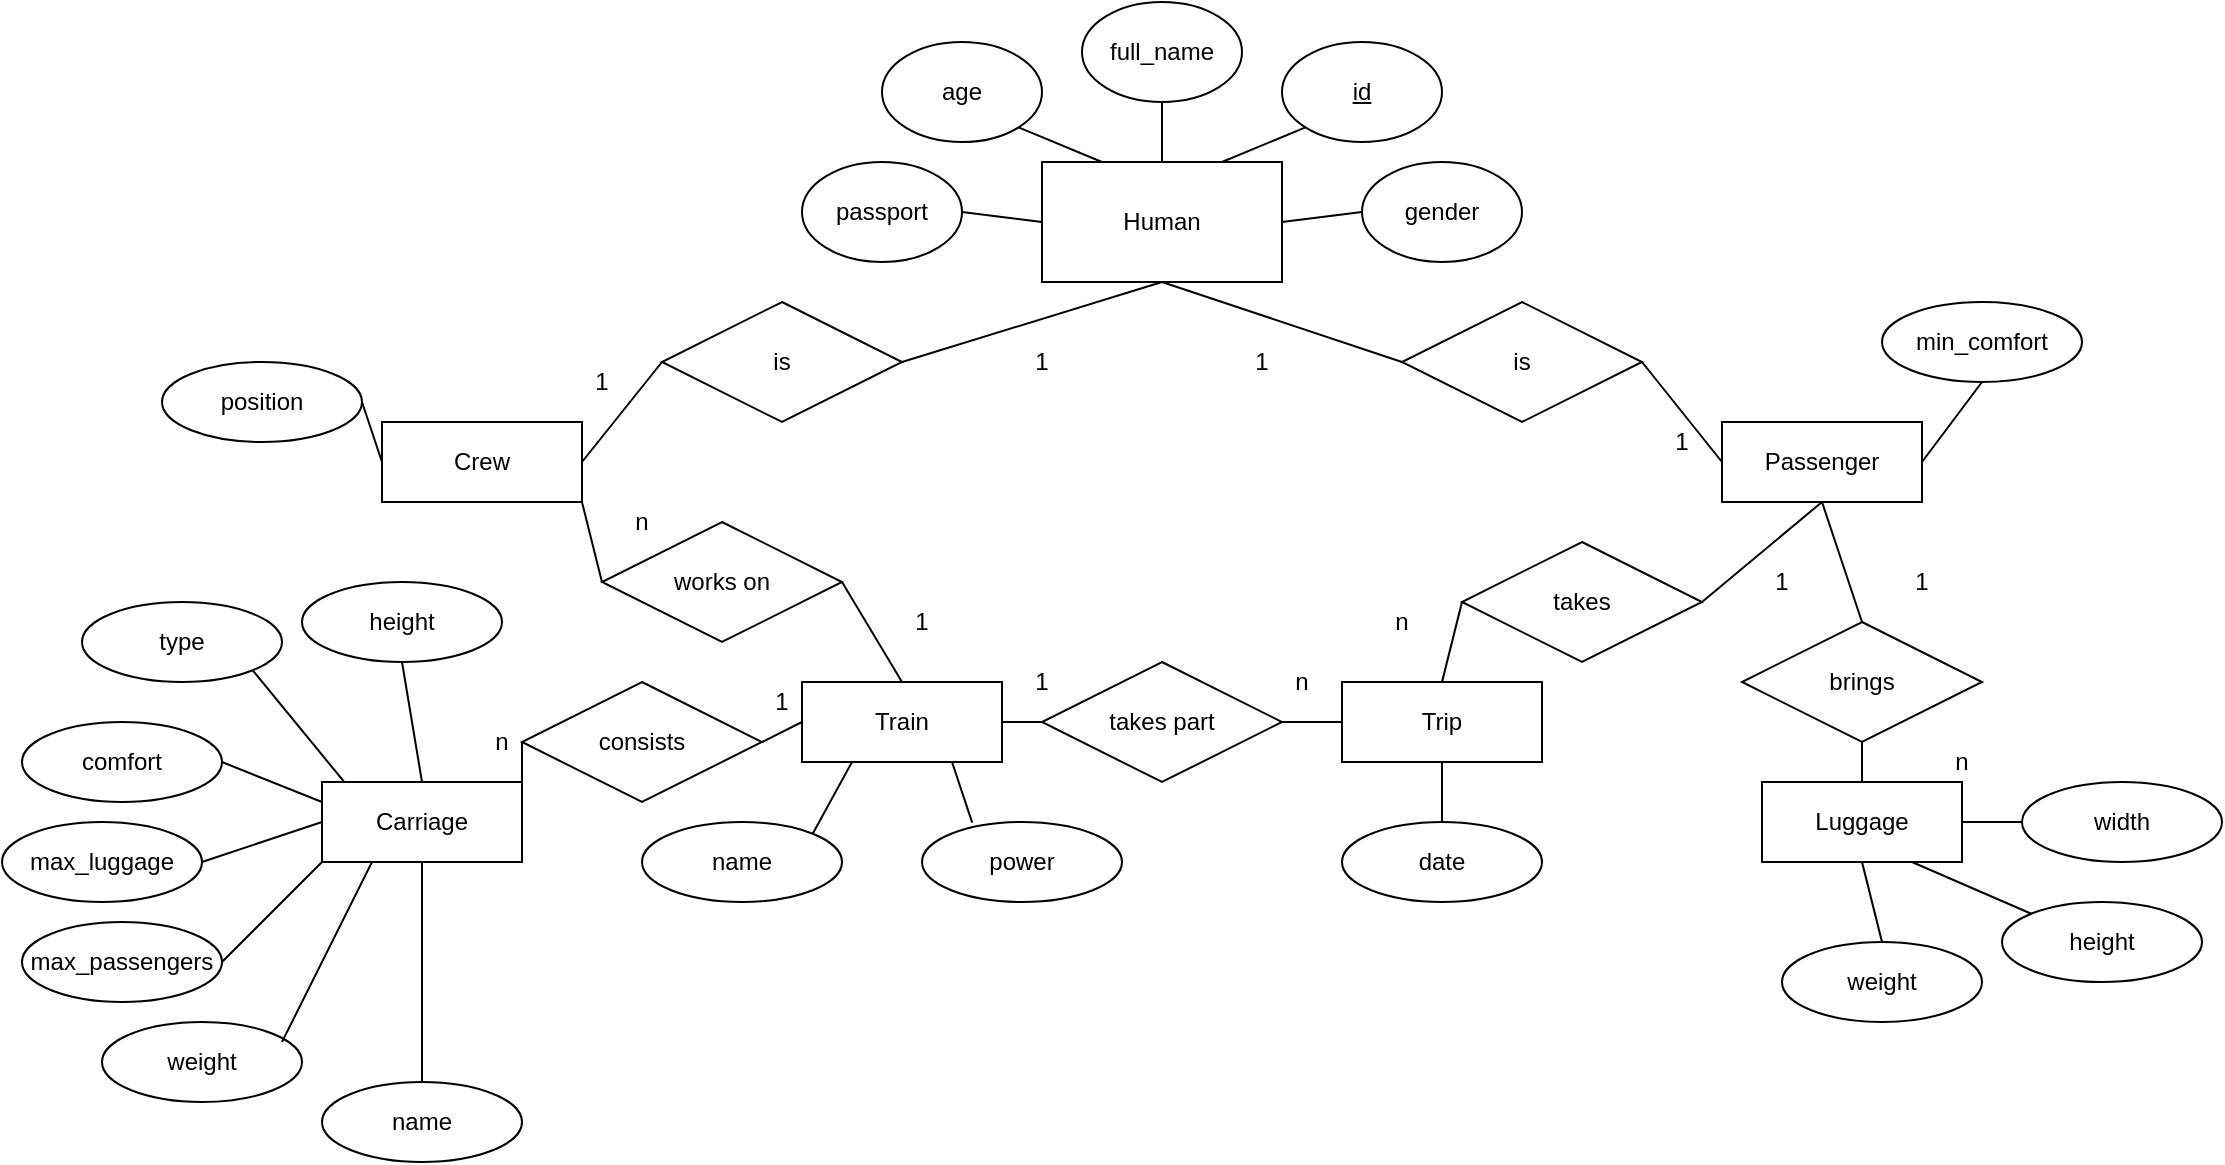 <mxfile version="13.6.9" type="device"><diagram id="Ve8LAJZwQk-w9d4fyUC_" name="Page-1"><mxGraphModel dx="1836" dy="1930" grid="1" gridSize="10" guides="1" tooltips="1" connect="1" arrows="1" fold="1" page="1" pageScale="1" pageWidth="827" pageHeight="1169" math="0" shadow="0"><root><mxCell id="0"/><mxCell id="1" parent="0"/><mxCell id="tT9bnl3-jGrRwDEgH8Ln-2" value="Human&lt;br&gt;" style="rounded=0;whiteSpace=wrap;html=1;" vertex="1" parent="1"><mxGeometry x="310" y="60" width="120" height="60" as="geometry"/></mxCell><mxCell id="tT9bnl3-jGrRwDEgH8Ln-8" value="passport&lt;br&gt;" style="ellipse;whiteSpace=wrap;html=1;" vertex="1" parent="1"><mxGeometry x="190" y="60" width="80" height="50" as="geometry"/></mxCell><mxCell id="tT9bnl3-jGrRwDEgH8Ln-9" value="gender" style="ellipse;whiteSpace=wrap;html=1;" vertex="1" parent="1"><mxGeometry x="470" y="60" width="80" height="50" as="geometry"/></mxCell><mxCell id="tT9bnl3-jGrRwDEgH8Ln-10" value="age&lt;br&gt;" style="ellipse;whiteSpace=wrap;html=1;" vertex="1" parent="1"><mxGeometry x="230" width="80" height="50" as="geometry"/></mxCell><mxCell id="tT9bnl3-jGrRwDEgH8Ln-11" value="full_name" style="ellipse;whiteSpace=wrap;html=1;" vertex="1" parent="1"><mxGeometry x="330" y="-20" width="80" height="50" as="geometry"/></mxCell><mxCell id="tT9bnl3-jGrRwDEgH8Ln-12" value="&lt;u&gt;id&lt;br&gt;&lt;/u&gt;" style="ellipse;whiteSpace=wrap;html=1;" vertex="1" parent="1"><mxGeometry x="430" width="80" height="50" as="geometry"/></mxCell><mxCell id="tT9bnl3-jGrRwDEgH8Ln-15" value="is" style="shape=rhombus;perimeter=rhombusPerimeter;whiteSpace=wrap;html=1;align=center;" vertex="1" parent="1"><mxGeometry x="120" y="130" width="120" height="60" as="geometry"/></mxCell><mxCell id="tT9bnl3-jGrRwDEgH8Ln-16" value="Crew" style="whiteSpace=wrap;html=1;align=center;" vertex="1" parent="1"><mxGeometry x="-20" y="190" width="100" height="40" as="geometry"/></mxCell><mxCell id="tT9bnl3-jGrRwDEgH8Ln-21" value="" style="endArrow=none;html=1;rounded=0;entryX=0;entryY=0.5;entryDx=0;entryDy=0;exitX=1;exitY=0.5;exitDx=0;exitDy=0;" edge="1" parent="1" source="tT9bnl3-jGrRwDEgH8Ln-16" target="tT9bnl3-jGrRwDEgH8Ln-15"><mxGeometry relative="1" as="geometry"><mxPoint x="80" y="240" as="sourcePoint"/><mxPoint x="240" y="240" as="targetPoint"/></mxGeometry></mxCell><mxCell id="tT9bnl3-jGrRwDEgH8Ln-22" value="" style="endArrow=none;html=1;rounded=0;entryX=0.5;entryY=1;entryDx=0;entryDy=0;exitX=1;exitY=0.5;exitDx=0;exitDy=0;" edge="1" parent="1" source="tT9bnl3-jGrRwDEgH8Ln-15" target="tT9bnl3-jGrRwDEgH8Ln-2"><mxGeometry relative="1" as="geometry"><mxPoint x="220" y="209.5" as="sourcePoint"/><mxPoint x="380" y="209.5" as="targetPoint"/></mxGeometry></mxCell><mxCell id="tT9bnl3-jGrRwDEgH8Ln-23" value="position" style="ellipse;whiteSpace=wrap;html=1;align=center;" vertex="1" parent="1"><mxGeometry x="-130" y="160" width="100" height="40" as="geometry"/></mxCell><mxCell id="tT9bnl3-jGrRwDEgH8Ln-32" value="" style="endArrow=none;html=1;rounded=0;entryX=0;entryY=0.5;entryDx=0;entryDy=0;" edge="1" parent="1" target="tT9bnl3-jGrRwDEgH8Ln-16"><mxGeometry relative="1" as="geometry"><mxPoint x="-30" y="180" as="sourcePoint"/><mxPoint x="130" y="180" as="targetPoint"/></mxGeometry></mxCell><mxCell id="tT9bnl3-jGrRwDEgH8Ln-33" value="Train&lt;br&gt;" style="whiteSpace=wrap;html=1;align=center;" vertex="1" parent="1"><mxGeometry x="190" y="320" width="100" height="40" as="geometry"/></mxCell><mxCell id="tT9bnl3-jGrRwDEgH8Ln-34" value="name" style="ellipse;whiteSpace=wrap;html=1;align=center;" vertex="1" parent="1"><mxGeometry x="110" y="390" width="100" height="40" as="geometry"/></mxCell><mxCell id="tT9bnl3-jGrRwDEgH8Ln-35" value="power" style="ellipse;whiteSpace=wrap;html=1;align=center;" vertex="1" parent="1"><mxGeometry x="250" y="390" width="100" height="40" as="geometry"/></mxCell><mxCell id="tT9bnl3-jGrRwDEgH8Ln-36" value="Carriage" style="whiteSpace=wrap;html=1;align=center;" vertex="1" parent="1"><mxGeometry x="-50" y="370" width="100" height="40" as="geometry"/></mxCell><mxCell id="tT9bnl3-jGrRwDEgH8Ln-37" value="comfort" style="ellipse;whiteSpace=wrap;html=1;align=center;" vertex="1" parent="1"><mxGeometry x="-200" y="340" width="100" height="40" as="geometry"/></mxCell><mxCell id="tT9bnl3-jGrRwDEgH8Ln-42" value="max_luggage" style="ellipse;whiteSpace=wrap;html=1;align=center;" vertex="1" parent="1"><mxGeometry x="-210" y="390" width="100" height="40" as="geometry"/></mxCell><mxCell id="tT9bnl3-jGrRwDEgH8Ln-43" value="max_passengers" style="ellipse;whiteSpace=wrap;html=1;align=center;" vertex="1" parent="1"><mxGeometry x="-200" y="440" width="100" height="40" as="geometry"/></mxCell><mxCell id="tT9bnl3-jGrRwDEgH8Ln-44" value="height" style="ellipse;whiteSpace=wrap;html=1;align=center;" vertex="1" parent="1"><mxGeometry x="-60" y="270" width="100" height="40" as="geometry"/></mxCell><mxCell id="tT9bnl3-jGrRwDEgH8Ln-45" value="weight&lt;br&gt;" style="ellipse;whiteSpace=wrap;html=1;align=center;" vertex="1" parent="1"><mxGeometry x="-160" y="490" width="100" height="40" as="geometry"/></mxCell><mxCell id="tT9bnl3-jGrRwDEgH8Ln-46" value="name" style="ellipse;whiteSpace=wrap;html=1;align=center;" vertex="1" parent="1"><mxGeometry x="-50" y="520" width="100" height="40" as="geometry"/></mxCell><mxCell id="tT9bnl3-jGrRwDEgH8Ln-48" value="type" style="ellipse;whiteSpace=wrap;html=1;align=center;" vertex="1" parent="1"><mxGeometry x="-170" y="280" width="100" height="40" as="geometry"/></mxCell><mxCell id="tT9bnl3-jGrRwDEgH8Ln-52" value="" style="endArrow=none;html=1;rounded=0;entryX=0.25;entryY=1;entryDx=0;entryDy=0;" edge="1" parent="1" target="tT9bnl3-jGrRwDEgH8Ln-36"><mxGeometry relative="1" as="geometry"><mxPoint x="-70" y="500" as="sourcePoint"/><mxPoint x="90" y="500" as="targetPoint"/></mxGeometry></mxCell><mxCell id="tT9bnl3-jGrRwDEgH8Ln-54" value="" style="endArrow=none;html=1;rounded=0;exitX=1;exitY=0.5;exitDx=0;exitDy=0;entryX=0;entryY=1;entryDx=0;entryDy=0;" edge="1" parent="1" source="tT9bnl3-jGrRwDEgH8Ln-43" target="tT9bnl3-jGrRwDEgH8Ln-36"><mxGeometry relative="1" as="geometry"><mxPoint x="70" y="540" as="sourcePoint"/><mxPoint x="220" y="550" as="targetPoint"/></mxGeometry></mxCell><mxCell id="tT9bnl3-jGrRwDEgH8Ln-55" value="" style="endArrow=none;html=1;rounded=0;exitX=0.5;exitY=0;exitDx=0;exitDy=0;entryX=0.5;entryY=1;entryDx=0;entryDy=0;" edge="1" parent="1" source="tT9bnl3-jGrRwDEgH8Ln-46" target="tT9bnl3-jGrRwDEgH8Ln-36"><mxGeometry relative="1" as="geometry"><mxPoint x="80.0" y="550" as="sourcePoint"/><mxPoint x="230" y="560" as="targetPoint"/></mxGeometry></mxCell><mxCell id="tT9bnl3-jGrRwDEgH8Ln-56" value="" style="endArrow=none;html=1;rounded=0;exitX=1;exitY=0.5;exitDx=0;exitDy=0;entryX=0;entryY=0.5;entryDx=0;entryDy=0;" edge="1" parent="1" source="tT9bnl3-jGrRwDEgH8Ln-42" target="tT9bnl3-jGrRwDEgH8Ln-36"><mxGeometry relative="1" as="geometry"><mxPoint x="90.0" y="560" as="sourcePoint"/><mxPoint x="240" y="570" as="targetPoint"/></mxGeometry></mxCell><mxCell id="tT9bnl3-jGrRwDEgH8Ln-57" value="" style="endArrow=none;html=1;rounded=0;exitX=1;exitY=0.5;exitDx=0;exitDy=0;entryX=0;entryY=0.25;entryDx=0;entryDy=0;" edge="1" parent="1" source="tT9bnl3-jGrRwDEgH8Ln-37" target="tT9bnl3-jGrRwDEgH8Ln-36"><mxGeometry relative="1" as="geometry"><mxPoint x="100.0" y="570" as="sourcePoint"/><mxPoint x="250" y="580" as="targetPoint"/></mxGeometry></mxCell><mxCell id="tT9bnl3-jGrRwDEgH8Ln-58" value="" style="endArrow=none;html=1;rounded=0;exitX=1;exitY=1;exitDx=0;exitDy=0;entryX=0.109;entryY=-0.007;entryDx=0;entryDy=0;entryPerimeter=0;" edge="1" parent="1" source="tT9bnl3-jGrRwDEgH8Ln-48" target="tT9bnl3-jGrRwDEgH8Ln-36"><mxGeometry relative="1" as="geometry"><mxPoint x="110.0" y="580" as="sourcePoint"/><mxPoint x="260" y="590" as="targetPoint"/></mxGeometry></mxCell><mxCell id="tT9bnl3-jGrRwDEgH8Ln-59" value="" style="endArrow=none;html=1;rounded=0;exitX=0.5;exitY=1;exitDx=0;exitDy=0;entryX=0.5;entryY=0;entryDx=0;entryDy=0;" edge="1" parent="1" source="tT9bnl3-jGrRwDEgH8Ln-44" target="tT9bnl3-jGrRwDEgH8Ln-36"><mxGeometry relative="1" as="geometry"><mxPoint x="120.0" y="590" as="sourcePoint"/><mxPoint x="270" y="600" as="targetPoint"/></mxGeometry></mxCell><mxCell id="tT9bnl3-jGrRwDEgH8Ln-60" value="consists" style="shape=rhombus;perimeter=rhombusPerimeter;whiteSpace=wrap;html=1;align=center;" vertex="1" parent="1"><mxGeometry x="50" y="320" width="120" height="60" as="geometry"/></mxCell><mxCell id="tT9bnl3-jGrRwDEgH8Ln-61" value="" style="endArrow=none;html=1;rounded=0;exitX=1;exitY=0.5;exitDx=0;exitDy=0;entryX=0;entryY=0.5;entryDx=0;entryDy=0;" edge="1" parent="1" source="tT9bnl3-jGrRwDEgH8Ln-60" target="tT9bnl3-jGrRwDEgH8Ln-33"><mxGeometry relative="1" as="geometry"><mxPoint x="130.0" y="600" as="sourcePoint"/><mxPoint x="280" y="610" as="targetPoint"/></mxGeometry></mxCell><mxCell id="tT9bnl3-jGrRwDEgH8Ln-62" value="" style="endArrow=none;html=1;rounded=0;exitX=1;exitY=0.25;exitDx=0;exitDy=0;entryX=0;entryY=0.5;entryDx=0;entryDy=0;" edge="1" parent="1" source="tT9bnl3-jGrRwDEgH8Ln-36" target="tT9bnl3-jGrRwDEgH8Ln-60"><mxGeometry relative="1" as="geometry"><mxPoint x="140.0" y="610" as="sourcePoint"/><mxPoint x="290" y="620" as="targetPoint"/></mxGeometry></mxCell><mxCell id="tT9bnl3-jGrRwDEgH8Ln-63" value="n" style="text;html=1;strokeColor=none;fillColor=none;align=center;verticalAlign=middle;whiteSpace=wrap;rounded=0;" vertex="1" parent="1"><mxGeometry x="20" y="340" width="40" height="20" as="geometry"/></mxCell><mxCell id="tT9bnl3-jGrRwDEgH8Ln-64" value="1" style="text;html=1;strokeColor=none;fillColor=none;align=center;verticalAlign=middle;whiteSpace=wrap;rounded=0;" vertex="1" parent="1"><mxGeometry x="160" y="320" width="40" height="20" as="geometry"/></mxCell><mxCell id="tT9bnl3-jGrRwDEgH8Ln-65" value="works on" style="shape=rhombus;perimeter=rhombusPerimeter;whiteSpace=wrap;html=1;align=center;" vertex="1" parent="1"><mxGeometry x="90" y="240" width="120" height="60" as="geometry"/></mxCell><mxCell id="tT9bnl3-jGrRwDEgH8Ln-66" value="1" style="text;html=1;strokeColor=none;fillColor=none;align=center;verticalAlign=middle;whiteSpace=wrap;rounded=0;" vertex="1" parent="1"><mxGeometry x="70" y="160" width="40" height="20" as="geometry"/></mxCell><mxCell id="tT9bnl3-jGrRwDEgH8Ln-71" value="1" style="text;html=1;strokeColor=none;fillColor=none;align=center;verticalAlign=middle;whiteSpace=wrap;rounded=0;" vertex="1" parent="1"><mxGeometry x="290" y="150" width="40" height="20" as="geometry"/></mxCell><mxCell id="tT9bnl3-jGrRwDEgH8Ln-72" value="" style="endArrow=none;html=1;rounded=0;exitX=1;exitY=0.5;exitDx=0;exitDy=0;entryX=0.5;entryY=0;entryDx=0;entryDy=0;" edge="1" parent="1" source="tT9bnl3-jGrRwDEgH8Ln-65" target="tT9bnl3-jGrRwDEgH8Ln-33"><mxGeometry relative="1" as="geometry"><mxPoint x="310" y="260" as="sourcePoint"/><mxPoint x="470" y="260" as="targetPoint"/></mxGeometry></mxCell><mxCell id="tT9bnl3-jGrRwDEgH8Ln-73" value="" style="endArrow=none;html=1;rounded=0;exitX=0;exitY=0.5;exitDx=0;exitDy=0;entryX=1;entryY=1;entryDx=0;entryDy=0;" edge="1" parent="1" source="tT9bnl3-jGrRwDEgH8Ln-65" target="tT9bnl3-jGrRwDEgH8Ln-16"><mxGeometry relative="1" as="geometry"><mxPoint x="220" y="240" as="sourcePoint"/><mxPoint x="380" y="240" as="targetPoint"/></mxGeometry></mxCell><mxCell id="tT9bnl3-jGrRwDEgH8Ln-74" value="" style="endArrow=none;html=1;rounded=0;exitX=1;exitY=0.5;exitDx=0;exitDy=0;entryX=0;entryY=0.5;entryDx=0;entryDy=0;" edge="1" parent="1" source="tT9bnl3-jGrRwDEgH8Ln-8" target="tT9bnl3-jGrRwDEgH8Ln-2"><mxGeometry relative="1" as="geometry"><mxPoint x="410" y="230" as="sourcePoint"/><mxPoint x="570" y="230" as="targetPoint"/></mxGeometry></mxCell><mxCell id="tT9bnl3-jGrRwDEgH8Ln-75" value="" style="endArrow=none;html=1;rounded=0;exitX=1;exitY=1;exitDx=0;exitDy=0;entryX=0.25;entryY=0;entryDx=0;entryDy=0;" edge="1" parent="1" source="tT9bnl3-jGrRwDEgH8Ln-10" target="tT9bnl3-jGrRwDEgH8Ln-2"><mxGeometry relative="1" as="geometry"><mxPoint x="420" y="240" as="sourcePoint"/><mxPoint x="580" y="240" as="targetPoint"/></mxGeometry></mxCell><mxCell id="tT9bnl3-jGrRwDEgH8Ln-76" value="" style="endArrow=none;html=1;rounded=0;exitX=0.5;exitY=1;exitDx=0;exitDy=0;entryX=0.5;entryY=0;entryDx=0;entryDy=0;" edge="1" parent="1" source="tT9bnl3-jGrRwDEgH8Ln-11" target="tT9bnl3-jGrRwDEgH8Ln-2"><mxGeometry relative="1" as="geometry"><mxPoint x="430" y="250" as="sourcePoint"/><mxPoint x="590" y="250" as="targetPoint"/></mxGeometry></mxCell><mxCell id="tT9bnl3-jGrRwDEgH8Ln-77" value="" style="endArrow=none;html=1;rounded=0;exitX=0;exitY=1;exitDx=0;exitDy=0;entryX=0.75;entryY=0;entryDx=0;entryDy=0;" edge="1" parent="1" source="tT9bnl3-jGrRwDEgH8Ln-12" target="tT9bnl3-jGrRwDEgH8Ln-2"><mxGeometry relative="1" as="geometry"><mxPoint x="440" y="260" as="sourcePoint"/><mxPoint x="600" y="260" as="targetPoint"/></mxGeometry></mxCell><mxCell id="tT9bnl3-jGrRwDEgH8Ln-78" value="" style="endArrow=none;html=1;rounded=0;exitX=1;exitY=0.5;exitDx=0;exitDy=0;entryX=0;entryY=0.5;entryDx=0;entryDy=0;" edge="1" parent="1" source="tT9bnl3-jGrRwDEgH8Ln-2" target="tT9bnl3-jGrRwDEgH8Ln-9"><mxGeometry relative="1" as="geometry"><mxPoint x="450" y="270" as="sourcePoint"/><mxPoint x="610" y="270" as="targetPoint"/></mxGeometry></mxCell><mxCell id="tT9bnl3-jGrRwDEgH8Ln-79" value="" style="endArrow=none;html=1;rounded=0;exitX=1;exitY=0;exitDx=0;exitDy=0;entryX=0.25;entryY=1;entryDx=0;entryDy=0;" edge="1" parent="1" source="tT9bnl3-jGrRwDEgH8Ln-34" target="tT9bnl3-jGrRwDEgH8Ln-33"><mxGeometry relative="1" as="geometry"><mxPoint x="460" y="280" as="sourcePoint"/><mxPoint x="620" y="280" as="targetPoint"/></mxGeometry></mxCell><mxCell id="tT9bnl3-jGrRwDEgH8Ln-80" value="" style="endArrow=none;html=1;rounded=0;exitX=0.251;exitY=0.007;exitDx=0;exitDy=0;exitPerimeter=0;entryX=0.75;entryY=1;entryDx=0;entryDy=0;" edge="1" parent="1" source="tT9bnl3-jGrRwDEgH8Ln-35" target="tT9bnl3-jGrRwDEgH8Ln-33"><mxGeometry relative="1" as="geometry"><mxPoint x="470" y="290" as="sourcePoint"/><mxPoint x="630" y="290" as="targetPoint"/></mxGeometry></mxCell><mxCell id="tT9bnl3-jGrRwDEgH8Ln-81" value="Trip" style="whiteSpace=wrap;html=1;align=center;" vertex="1" parent="1"><mxGeometry x="460" y="320" width="100" height="40" as="geometry"/></mxCell><mxCell id="tT9bnl3-jGrRwDEgH8Ln-82" value="date" style="ellipse;whiteSpace=wrap;html=1;align=center;" vertex="1" parent="1"><mxGeometry x="460" y="390" width="100" height="40" as="geometry"/></mxCell><mxCell id="tT9bnl3-jGrRwDEgH8Ln-83" value="" style="endArrow=none;html=1;rounded=0;exitX=0.5;exitY=1;exitDx=0;exitDy=0;entryX=0.5;entryY=0;entryDx=0;entryDy=0;" edge="1" parent="1" source="tT9bnl3-jGrRwDEgH8Ln-81" target="tT9bnl3-jGrRwDEgH8Ln-82"><mxGeometry relative="1" as="geometry"><mxPoint x="480" y="300" as="sourcePoint"/><mxPoint x="640" y="300" as="targetPoint"/></mxGeometry></mxCell><mxCell id="tT9bnl3-jGrRwDEgH8Ln-84" value="takes part&lt;br&gt;" style="shape=rhombus;perimeter=rhombusPerimeter;whiteSpace=wrap;html=1;align=center;" vertex="1" parent="1"><mxGeometry x="310" y="310" width="120" height="60" as="geometry"/></mxCell><mxCell id="tT9bnl3-jGrRwDEgH8Ln-85" value="n" style="text;html=1;strokeColor=none;fillColor=none;align=center;verticalAlign=middle;whiteSpace=wrap;rounded=0;" vertex="1" parent="1"><mxGeometry x="90" y="230" width="40" height="20" as="geometry"/></mxCell><mxCell id="tT9bnl3-jGrRwDEgH8Ln-86" value="1" style="text;html=1;strokeColor=none;fillColor=none;align=center;verticalAlign=middle;whiteSpace=wrap;rounded=0;" vertex="1" parent="1"><mxGeometry x="230" y="280" width="40" height="20" as="geometry"/></mxCell><mxCell id="tT9bnl3-jGrRwDEgH8Ln-88" value="" style="endArrow=none;html=1;rounded=0;exitX=1;exitY=0.5;exitDx=0;exitDy=0;" edge="1" parent="1" source="tT9bnl3-jGrRwDEgH8Ln-84"><mxGeometry relative="1" as="geometry"><mxPoint x="490" y="310" as="sourcePoint"/><mxPoint x="460" y="340" as="targetPoint"/></mxGeometry></mxCell><mxCell id="tT9bnl3-jGrRwDEgH8Ln-89" value="" style="endArrow=none;html=1;rounded=0;exitX=1;exitY=0.5;exitDx=0;exitDy=0;entryX=0;entryY=0.5;entryDx=0;entryDy=0;" edge="1" parent="1" source="tT9bnl3-jGrRwDEgH8Ln-33" target="tT9bnl3-jGrRwDEgH8Ln-84"><mxGeometry relative="1" as="geometry"><mxPoint x="500" y="320" as="sourcePoint"/><mxPoint x="660" y="320" as="targetPoint"/></mxGeometry></mxCell><mxCell id="tT9bnl3-jGrRwDEgH8Ln-90" value="1" style="text;html=1;strokeColor=none;fillColor=none;align=center;verticalAlign=middle;whiteSpace=wrap;rounded=0;" vertex="1" parent="1"><mxGeometry x="290" y="310" width="40" height="20" as="geometry"/></mxCell><mxCell id="tT9bnl3-jGrRwDEgH8Ln-91" value="n" style="text;html=1;strokeColor=none;fillColor=none;align=center;verticalAlign=middle;whiteSpace=wrap;rounded=0;" vertex="1" parent="1"><mxGeometry x="420" y="310" width="40" height="20" as="geometry"/></mxCell><mxCell id="tT9bnl3-jGrRwDEgH8Ln-93" value="Passenger&lt;br&gt;" style="whiteSpace=wrap;html=1;align=center;" vertex="1" parent="1"><mxGeometry x="650" y="190" width="100" height="40" as="geometry"/></mxCell><mxCell id="tT9bnl3-jGrRwDEgH8Ln-94" value="min_comfort" style="ellipse;whiteSpace=wrap;html=1;align=center;" vertex="1" parent="1"><mxGeometry x="730" y="130" width="100" height="40" as="geometry"/></mxCell><mxCell id="tT9bnl3-jGrRwDEgH8Ln-95" value="" style="endArrow=none;html=1;rounded=0;exitX=1;exitY=0.5;exitDx=0;exitDy=0;entryX=0.5;entryY=1;entryDx=0;entryDy=0;" edge="1" parent="1" source="tT9bnl3-jGrRwDEgH8Ln-93" target="tT9bnl3-jGrRwDEgH8Ln-94"><mxGeometry relative="1" as="geometry"><mxPoint x="510" y="330" as="sourcePoint"/><mxPoint x="670" y="330" as="targetPoint"/></mxGeometry></mxCell><mxCell id="tT9bnl3-jGrRwDEgH8Ln-96" value="is" style="shape=rhombus;perimeter=rhombusPerimeter;whiteSpace=wrap;html=1;align=center;" vertex="1" parent="1"><mxGeometry x="490" y="130" width="120" height="60" as="geometry"/></mxCell><mxCell id="tT9bnl3-jGrRwDEgH8Ln-97" value="" style="endArrow=none;html=1;rounded=0;exitX=0.5;exitY=1;exitDx=0;exitDy=0;entryX=0;entryY=0.5;entryDx=0;entryDy=0;" edge="1" parent="1" source="tT9bnl3-jGrRwDEgH8Ln-2" target="tT9bnl3-jGrRwDEgH8Ln-96"><mxGeometry relative="1" as="geometry"><mxPoint x="520" y="340" as="sourcePoint"/><mxPoint x="680" y="340" as="targetPoint"/></mxGeometry></mxCell><mxCell id="tT9bnl3-jGrRwDEgH8Ln-98" value="" style="endArrow=none;html=1;rounded=0;exitX=1;exitY=0.5;exitDx=0;exitDy=0;entryX=0;entryY=0.5;entryDx=0;entryDy=0;" edge="1" parent="1" source="tT9bnl3-jGrRwDEgH8Ln-96" target="tT9bnl3-jGrRwDEgH8Ln-93"><mxGeometry relative="1" as="geometry"><mxPoint x="530" y="350" as="sourcePoint"/><mxPoint x="690" y="350" as="targetPoint"/></mxGeometry></mxCell><mxCell id="tT9bnl3-jGrRwDEgH8Ln-99" value="1" style="text;html=1;strokeColor=none;fillColor=none;align=center;verticalAlign=middle;whiteSpace=wrap;rounded=0;" vertex="1" parent="1"><mxGeometry x="400" y="150" width="40" height="20" as="geometry"/></mxCell><mxCell id="tT9bnl3-jGrRwDEgH8Ln-100" value="1" style="text;html=1;strokeColor=none;fillColor=none;align=center;verticalAlign=middle;whiteSpace=wrap;rounded=0;" vertex="1" parent="1"><mxGeometry x="610" y="190" width="40" height="20" as="geometry"/></mxCell><mxCell id="tT9bnl3-jGrRwDEgH8Ln-101" value="takes" style="shape=rhombus;perimeter=rhombusPerimeter;whiteSpace=wrap;html=1;align=center;" vertex="1" parent="1"><mxGeometry x="520" y="250" width="120" height="60" as="geometry"/></mxCell><mxCell id="tT9bnl3-jGrRwDEgH8Ln-102" value="" style="endArrow=none;html=1;rounded=0;exitX=0.5;exitY=0;exitDx=0;exitDy=0;entryX=0;entryY=0.5;entryDx=0;entryDy=0;" edge="1" parent="1" source="tT9bnl3-jGrRwDEgH8Ln-81" target="tT9bnl3-jGrRwDEgH8Ln-101"><mxGeometry relative="1" as="geometry"><mxPoint x="540" y="360" as="sourcePoint"/><mxPoint x="700" y="360" as="targetPoint"/></mxGeometry></mxCell><mxCell id="tT9bnl3-jGrRwDEgH8Ln-103" value="" style="endArrow=none;html=1;rounded=0;exitX=1;exitY=0.5;exitDx=0;exitDy=0;entryX=0.5;entryY=1;entryDx=0;entryDy=0;" edge="1" parent="1" source="tT9bnl3-jGrRwDEgH8Ln-101" target="tT9bnl3-jGrRwDEgH8Ln-93"><mxGeometry relative="1" as="geometry"><mxPoint x="550" y="370" as="sourcePoint"/><mxPoint x="710" y="370" as="targetPoint"/></mxGeometry></mxCell><mxCell id="tT9bnl3-jGrRwDEgH8Ln-104" value="1" style="text;html=1;strokeColor=none;fillColor=none;align=center;verticalAlign=middle;whiteSpace=wrap;rounded=0;" vertex="1" parent="1"><mxGeometry x="660" y="260" width="40" height="20" as="geometry"/></mxCell><mxCell id="tT9bnl3-jGrRwDEgH8Ln-106" value="n" style="text;html=1;strokeColor=none;fillColor=none;align=center;verticalAlign=middle;whiteSpace=wrap;rounded=0;" vertex="1" parent="1"><mxGeometry x="470" y="280" width="40" height="20" as="geometry"/></mxCell><mxCell id="tT9bnl3-jGrRwDEgH8Ln-108" value="Luggage" style="whiteSpace=wrap;html=1;align=center;" vertex="1" parent="1"><mxGeometry x="670" y="370" width="100" height="40" as="geometry"/></mxCell><mxCell id="tT9bnl3-jGrRwDEgH8Ln-109" value="brings" style="shape=rhombus;perimeter=rhombusPerimeter;whiteSpace=wrap;html=1;align=center;" vertex="1" parent="1"><mxGeometry x="660" y="290" width="120" height="60" as="geometry"/></mxCell><mxCell id="tT9bnl3-jGrRwDEgH8Ln-110" value="width&lt;br&gt;" style="ellipse;whiteSpace=wrap;html=1;align=center;" vertex="1" parent="1"><mxGeometry x="800" y="370" width="100" height="40" as="geometry"/></mxCell><mxCell id="tT9bnl3-jGrRwDEgH8Ln-111" value="" style="endArrow=none;html=1;rounded=0;exitX=0.5;exitY=0;exitDx=0;exitDy=0;entryX=0.5;entryY=1;entryDx=0;entryDy=0;" edge="1" parent="1" source="tT9bnl3-jGrRwDEgH8Ln-113" target="tT9bnl3-jGrRwDEgH8Ln-108"><mxGeometry relative="1" as="geometry"><mxPoint x="570" y="390" as="sourcePoint"/><mxPoint x="730" y="390" as="targetPoint"/></mxGeometry></mxCell><mxCell id="tT9bnl3-jGrRwDEgH8Ln-112" value="height" style="ellipse;whiteSpace=wrap;html=1;align=center;" vertex="1" parent="1"><mxGeometry x="790" y="430" width="100" height="40" as="geometry"/></mxCell><mxCell id="tT9bnl3-jGrRwDEgH8Ln-113" value="weight" style="ellipse;whiteSpace=wrap;html=1;align=center;" vertex="1" parent="1"><mxGeometry x="680" y="450" width="100" height="40" as="geometry"/></mxCell><mxCell id="tT9bnl3-jGrRwDEgH8Ln-114" value="" style="endArrow=none;html=1;rounded=0;exitX=0;exitY=0;exitDx=0;exitDy=0;entryX=0.75;entryY=1;entryDx=0;entryDy=0;" edge="1" parent="1" source="tT9bnl3-jGrRwDEgH8Ln-112" target="tT9bnl3-jGrRwDEgH8Ln-108"><mxGeometry relative="1" as="geometry"><mxPoint x="580" y="400" as="sourcePoint"/><mxPoint x="750" y="410" as="targetPoint"/></mxGeometry></mxCell><mxCell id="tT9bnl3-jGrRwDEgH8Ln-115" value="" style="endArrow=none;html=1;rounded=0;exitX=0;exitY=0.5;exitDx=0;exitDy=0;entryX=1;entryY=0.5;entryDx=0;entryDy=0;" edge="1" parent="1" source="tT9bnl3-jGrRwDEgH8Ln-110" target="tT9bnl3-jGrRwDEgH8Ln-108"><mxGeometry relative="1" as="geometry"><mxPoint x="590" y="410" as="sourcePoint"/><mxPoint x="770" y="400" as="targetPoint"/></mxGeometry></mxCell><mxCell id="tT9bnl3-jGrRwDEgH8Ln-116" value="" style="endArrow=none;html=1;rounded=0;exitX=0.5;exitY=1;exitDx=0;exitDy=0;entryX=0.5;entryY=0;entryDx=0;entryDy=0;" edge="1" parent="1" source="tT9bnl3-jGrRwDEgH8Ln-109" target="tT9bnl3-jGrRwDEgH8Ln-108"><mxGeometry relative="1" as="geometry"><mxPoint x="600" y="420" as="sourcePoint"/><mxPoint x="760" y="420" as="targetPoint"/></mxGeometry></mxCell><mxCell id="tT9bnl3-jGrRwDEgH8Ln-117" value="" style="endArrow=none;html=1;rounded=0;exitX=0.5;exitY=1;exitDx=0;exitDy=0;" edge="1" parent="1" source="tT9bnl3-jGrRwDEgH8Ln-93"><mxGeometry relative="1" as="geometry"><mxPoint x="610" y="430" as="sourcePoint"/><mxPoint x="720" y="290" as="targetPoint"/></mxGeometry></mxCell><mxCell id="tT9bnl3-jGrRwDEgH8Ln-118" value="1" style="text;html=1;strokeColor=none;fillColor=none;align=center;verticalAlign=middle;whiteSpace=wrap;rounded=0;" vertex="1" parent="1"><mxGeometry x="730" y="260" width="40" height="20" as="geometry"/></mxCell><mxCell id="tT9bnl3-jGrRwDEgH8Ln-119" value="n" style="text;html=1;strokeColor=none;fillColor=none;align=center;verticalAlign=middle;whiteSpace=wrap;rounded=0;" vertex="1" parent="1"><mxGeometry x="750" y="350" width="40" height="20" as="geometry"/></mxCell></root></mxGraphModel></diagram></mxfile>